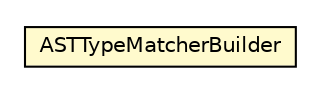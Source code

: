 #!/usr/local/bin/dot
#
# Class diagram 
# Generated by UMLGraph version 5.1 (http://www.umlgraph.org/)
#

digraph G {
	edge [fontname="Helvetica",fontsize=10,labelfontname="Helvetica",labelfontsize=10];
	node [fontname="Helvetica",fontsize=10,shape=plaintext];
	nodesep=0.25;
	ranksep=0.5;
	// org.androidtransfuse.util.matcher.ASTTypeMatcherBuilder
	c55884 [label=<<table title="org.androidtransfuse.util.matcher.ASTTypeMatcherBuilder" border="0" cellborder="1" cellspacing="0" cellpadding="2" port="p" bgcolor="lemonChiffon" href="./ASTTypeMatcherBuilder.html">
		<tr><td><table border="0" cellspacing="0" cellpadding="1">
<tr><td align="center" balign="center"> ASTTypeMatcherBuilder </td></tr>
		</table></td></tr>
		</table>>, fontname="Helvetica", fontcolor="black", fontsize=10.0];
}

